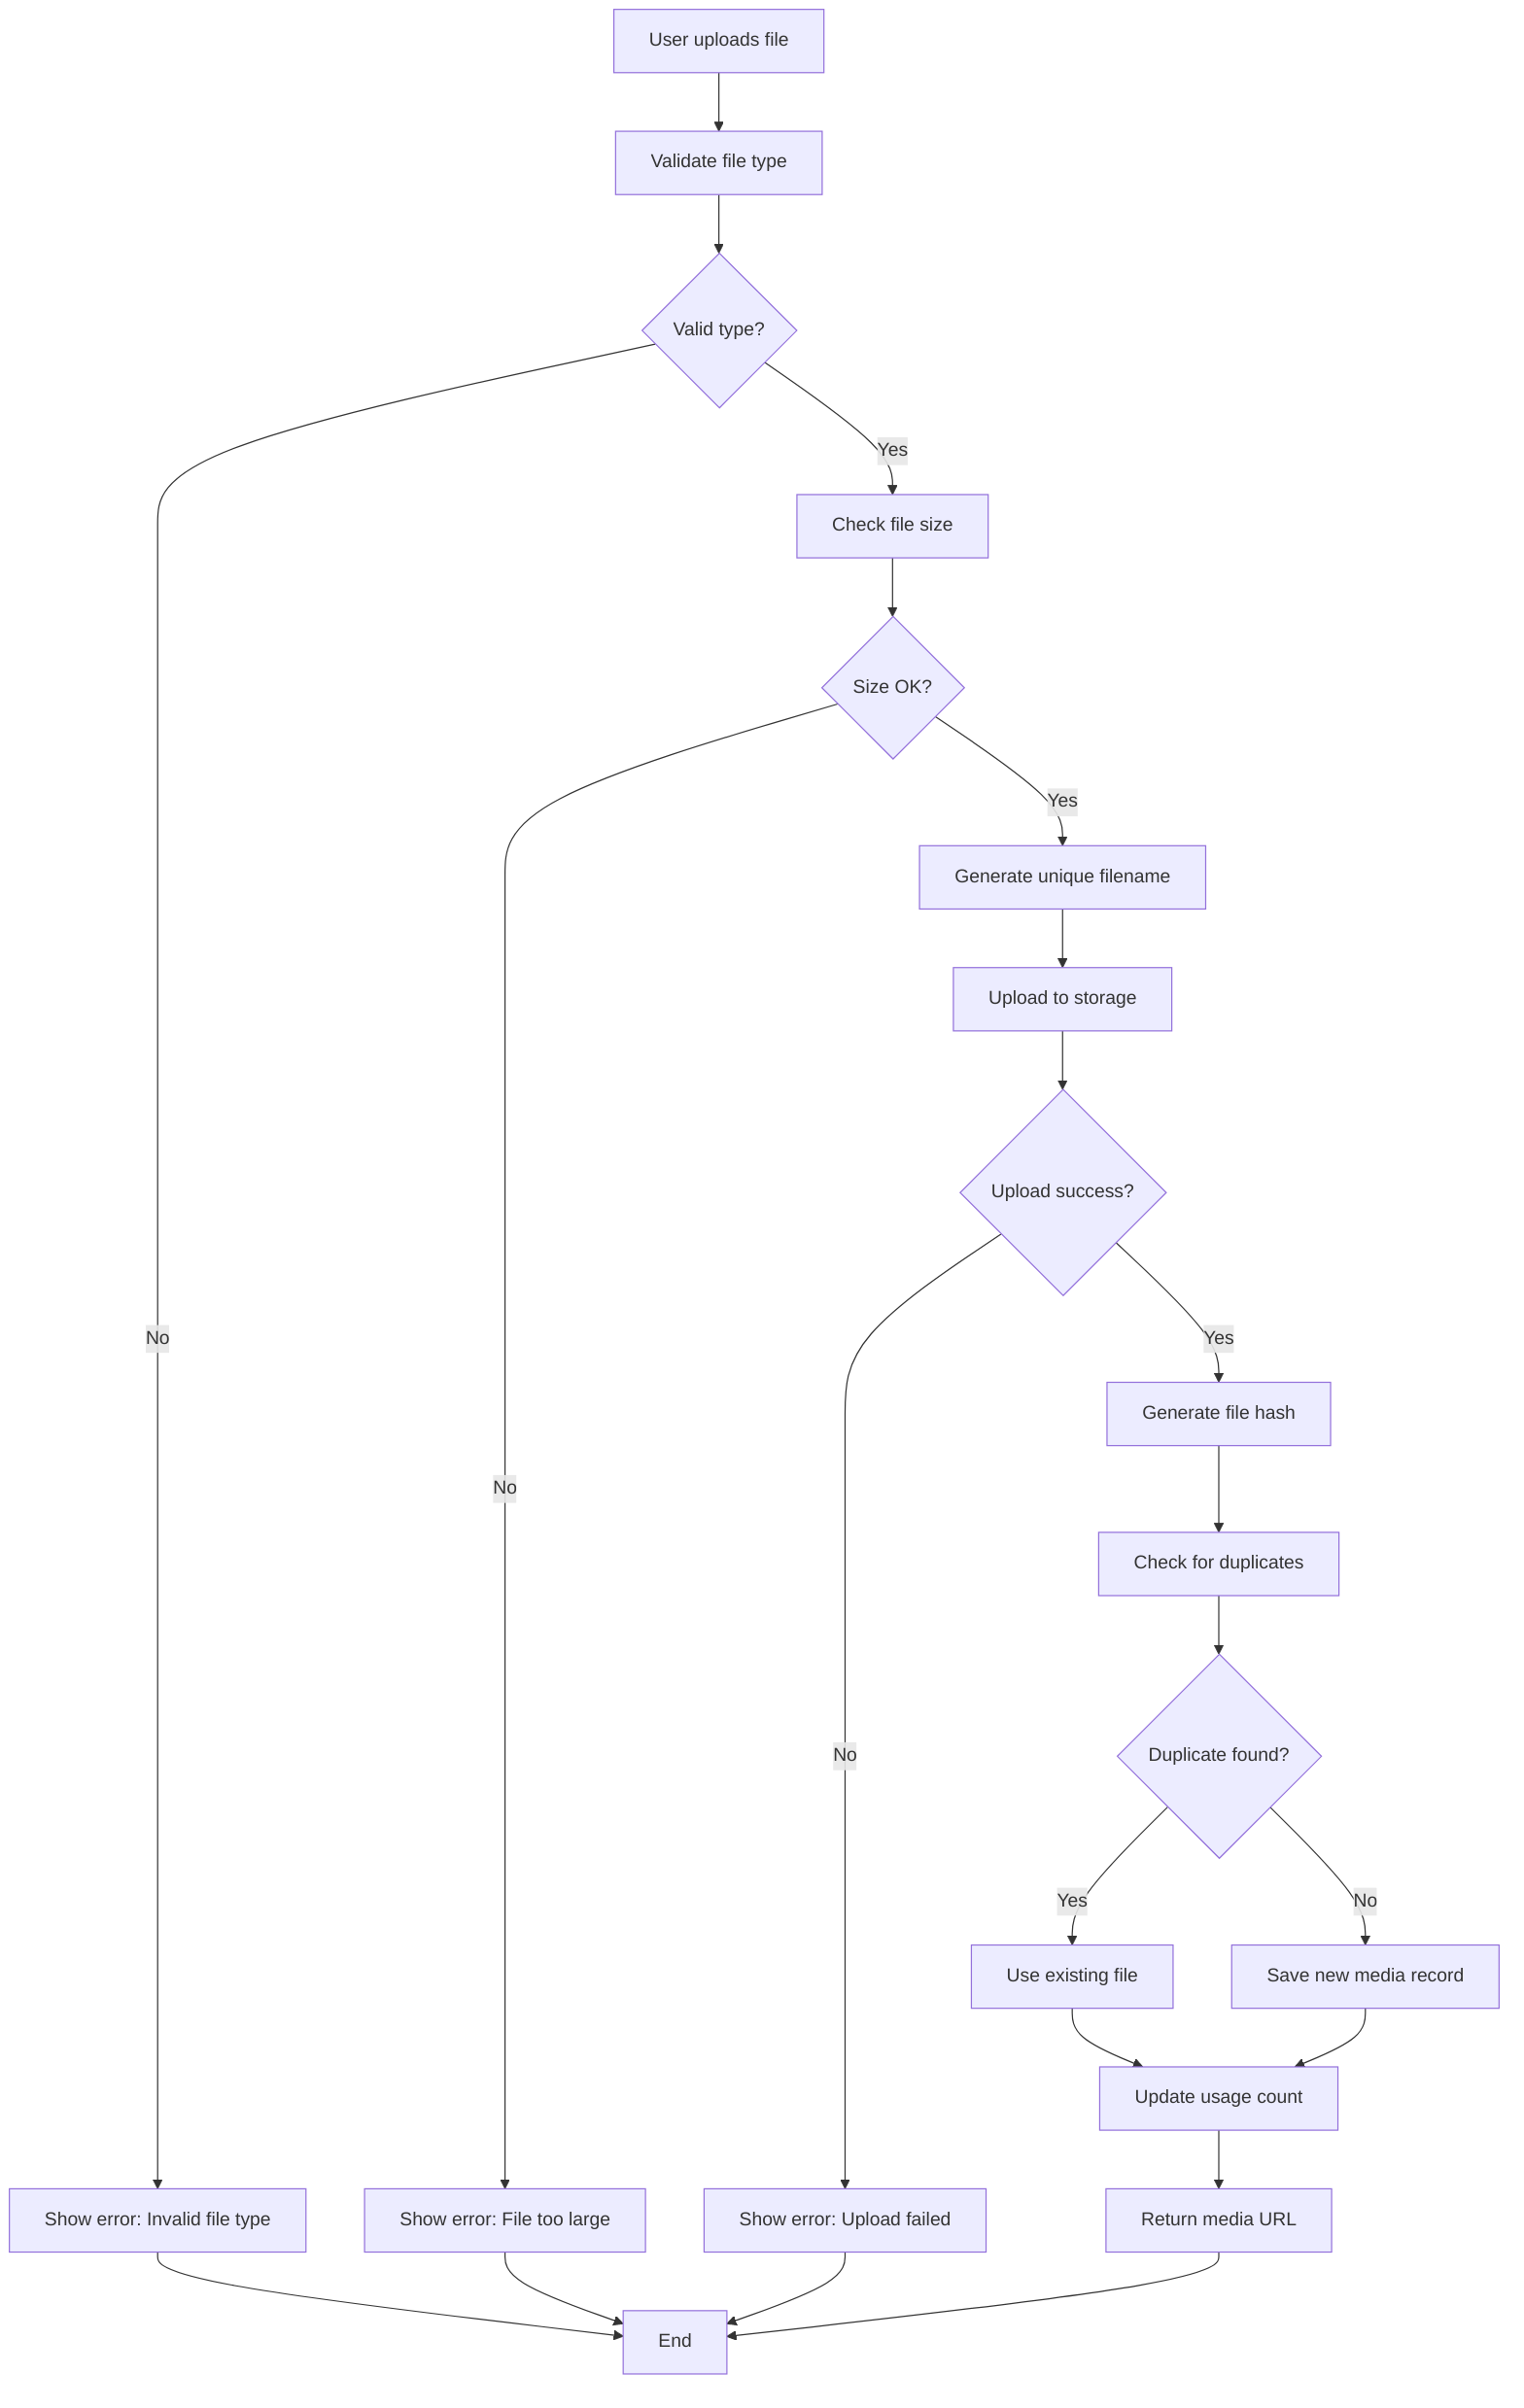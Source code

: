 %% Media Upload & Management Flow
%% View at https://mermaid.live
flowchart TD
  A[User uploads file] --> B[Validate file type]
  B --> C{Valid type?}
  C -->|No| D[Show error: Invalid file type]
  C -->|Yes| E[Check file size]
  E --> F{Size OK?}
  F -->|No| G[Show error: File too large]
  F -->|Yes| H[Generate unique filename]
  H --> I[Upload to storage]
  I --> J{Upload success?}
  J -->|No| K[Show error: Upload failed]
  J -->|Yes| L[Generate file hash]
  L --> M[Check for duplicates]
  M --> N{Duplicate found?}
  N -->|Yes| O[Use existing file]
  N -->|No| P[Save new media record]
  O --> Q[Update usage count]
  P --> Q
  Q --> R[Return media URL]
  R --> Z[End]
  D --> Z
  G --> Z
  K --> Z